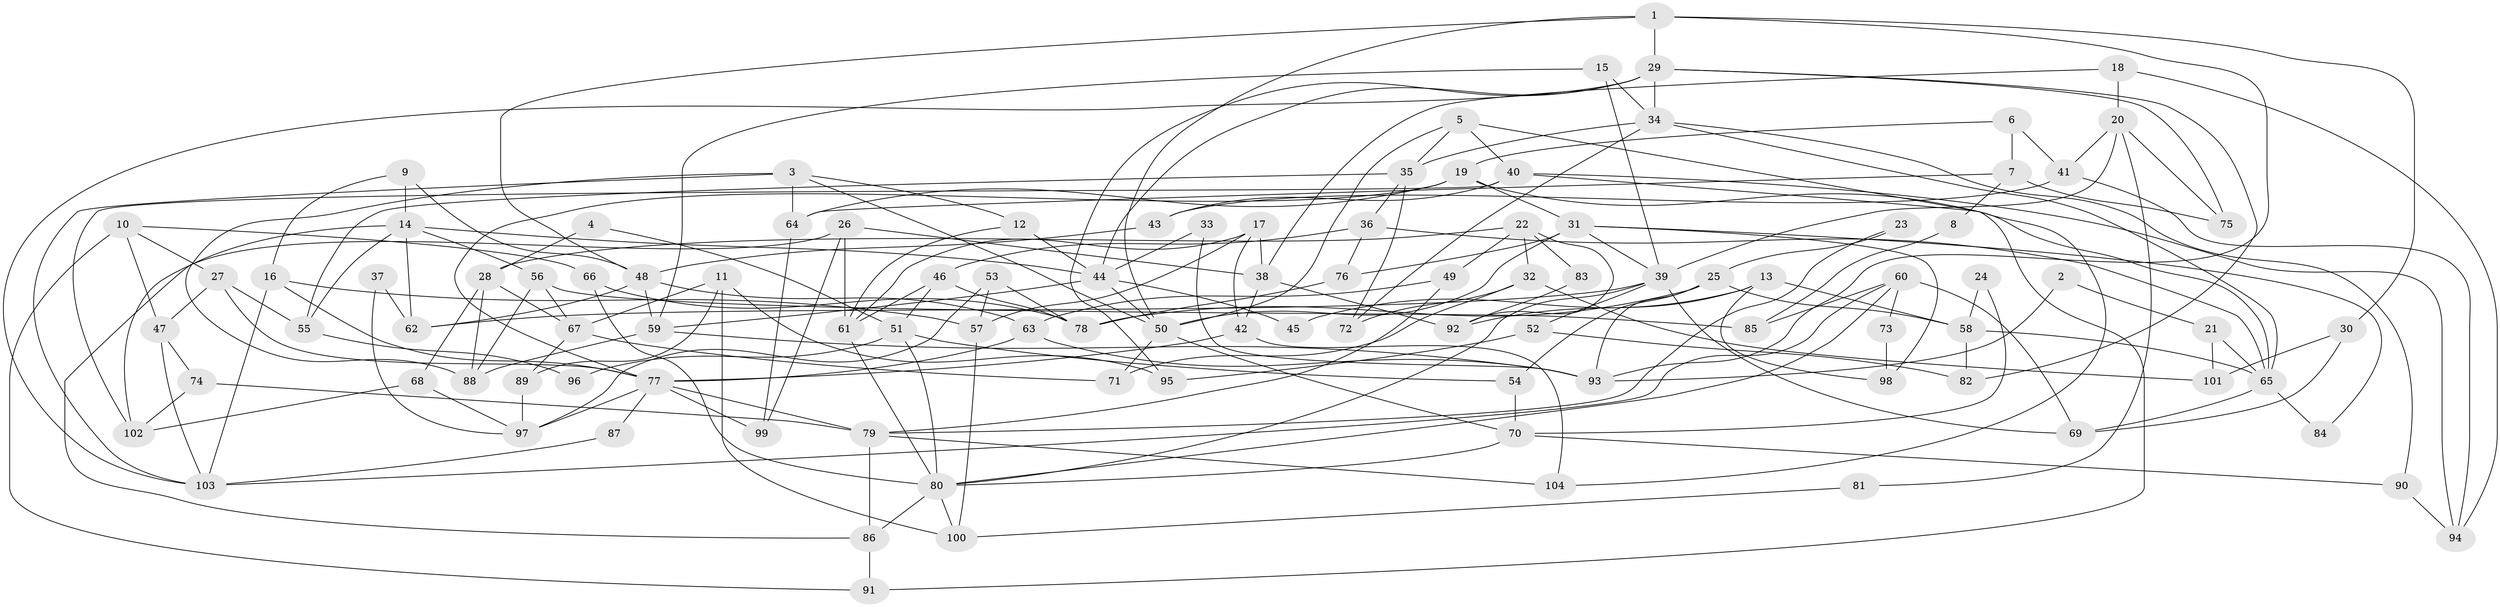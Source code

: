 // Generated by graph-tools (version 1.1) at 2025/15/03/09/25 04:15:03]
// undirected, 104 vertices, 208 edges
graph export_dot {
graph [start="1"]
  node [color=gray90,style=filled];
  1;
  2;
  3;
  4;
  5;
  6;
  7;
  8;
  9;
  10;
  11;
  12;
  13;
  14;
  15;
  16;
  17;
  18;
  19;
  20;
  21;
  22;
  23;
  24;
  25;
  26;
  27;
  28;
  29;
  30;
  31;
  32;
  33;
  34;
  35;
  36;
  37;
  38;
  39;
  40;
  41;
  42;
  43;
  44;
  45;
  46;
  47;
  48;
  49;
  50;
  51;
  52;
  53;
  54;
  55;
  56;
  57;
  58;
  59;
  60;
  61;
  62;
  63;
  64;
  65;
  66;
  67;
  68;
  69;
  70;
  71;
  72;
  73;
  74;
  75;
  76;
  77;
  78;
  79;
  80;
  81;
  82;
  83;
  84;
  85;
  86;
  87;
  88;
  89;
  90;
  91;
  92;
  93;
  94;
  95;
  96;
  97;
  98;
  99;
  100;
  101;
  102;
  103;
  104;
  1 -- 29;
  1 -- 48;
  1 -- 30;
  1 -- 50;
  1 -- 93;
  2 -- 93;
  2 -- 21;
  3 -- 12;
  3 -- 50;
  3 -- 64;
  3 -- 88;
  3 -- 103;
  4 -- 51;
  4 -- 28;
  5 -- 40;
  5 -- 50;
  5 -- 35;
  5 -- 104;
  6 -- 41;
  6 -- 19;
  6 -- 7;
  7 -- 64;
  7 -- 8;
  7 -- 75;
  8 -- 85;
  9 -- 16;
  9 -- 14;
  9 -- 48;
  10 -- 91;
  10 -- 27;
  10 -- 47;
  10 -- 66;
  11 -- 100;
  11 -- 67;
  11 -- 89;
  11 -- 95;
  12 -- 44;
  12 -- 61;
  13 -- 92;
  13 -- 58;
  13 -- 45;
  13 -- 98;
  14 -- 44;
  14 -- 56;
  14 -- 55;
  14 -- 62;
  14 -- 102;
  15 -- 34;
  15 -- 39;
  15 -- 59;
  16 -- 103;
  16 -- 77;
  16 -- 57;
  17 -- 61;
  17 -- 38;
  17 -- 42;
  17 -- 57;
  18 -- 20;
  18 -- 38;
  18 -- 94;
  19 -- 31;
  19 -- 65;
  19 -- 64;
  19 -- 77;
  20 -- 75;
  20 -- 39;
  20 -- 41;
  20 -- 81;
  21 -- 101;
  21 -- 65;
  22 -- 28;
  22 -- 49;
  22 -- 32;
  22 -- 83;
  22 -- 92;
  23 -- 25;
  23 -- 79;
  24 -- 58;
  24 -- 70;
  25 -- 93;
  25 -- 54;
  25 -- 58;
  25 -- 78;
  26 -- 99;
  26 -- 86;
  26 -- 38;
  26 -- 61;
  27 -- 77;
  27 -- 55;
  27 -- 47;
  28 -- 67;
  28 -- 88;
  28 -- 68;
  29 -- 103;
  29 -- 95;
  29 -- 34;
  29 -- 44;
  29 -- 75;
  29 -- 82;
  30 -- 69;
  30 -- 101;
  31 -- 50;
  31 -- 76;
  31 -- 39;
  31 -- 84;
  31 -- 98;
  32 -- 72;
  32 -- 71;
  32 -- 101;
  33 -- 44;
  33 -- 93;
  34 -- 35;
  34 -- 65;
  34 -- 72;
  34 -- 90;
  35 -- 36;
  35 -- 55;
  35 -- 72;
  36 -- 65;
  36 -- 46;
  36 -- 76;
  37 -- 62;
  37 -- 97;
  38 -- 42;
  38 -- 92;
  39 -- 62;
  39 -- 52;
  39 -- 69;
  39 -- 80;
  40 -- 102;
  40 -- 94;
  40 -- 43;
  40 -- 91;
  41 -- 43;
  41 -- 94;
  42 -- 77;
  42 -- 104;
  43 -- 48;
  44 -- 59;
  44 -- 45;
  44 -- 50;
  46 -- 78;
  46 -- 61;
  46 -- 51;
  47 -- 74;
  47 -- 103;
  48 -- 63;
  48 -- 59;
  48 -- 62;
  49 -- 79;
  49 -- 63;
  50 -- 70;
  50 -- 71;
  51 -- 80;
  51 -- 54;
  51 -- 96;
  52 -- 82;
  52 -- 95;
  53 -- 57;
  53 -- 78;
  53 -- 97;
  54 -- 70;
  55 -- 96;
  56 -- 88;
  56 -- 67;
  56 -- 85;
  57 -- 100;
  58 -- 65;
  58 -- 82;
  59 -- 88;
  59 -- 93;
  60 -- 103;
  60 -- 80;
  60 -- 69;
  60 -- 73;
  60 -- 85;
  61 -- 80;
  63 -- 77;
  63 -- 93;
  64 -- 99;
  65 -- 69;
  65 -- 84;
  66 -- 80;
  66 -- 78;
  67 -- 89;
  67 -- 71;
  68 -- 97;
  68 -- 102;
  70 -- 90;
  70 -- 80;
  73 -- 98;
  74 -- 102;
  74 -- 79;
  76 -- 78;
  77 -- 79;
  77 -- 87;
  77 -- 97;
  77 -- 99;
  79 -- 104;
  79 -- 86;
  80 -- 86;
  80 -- 100;
  81 -- 100;
  83 -- 92;
  86 -- 91;
  87 -- 103;
  89 -- 97;
  90 -- 94;
}
